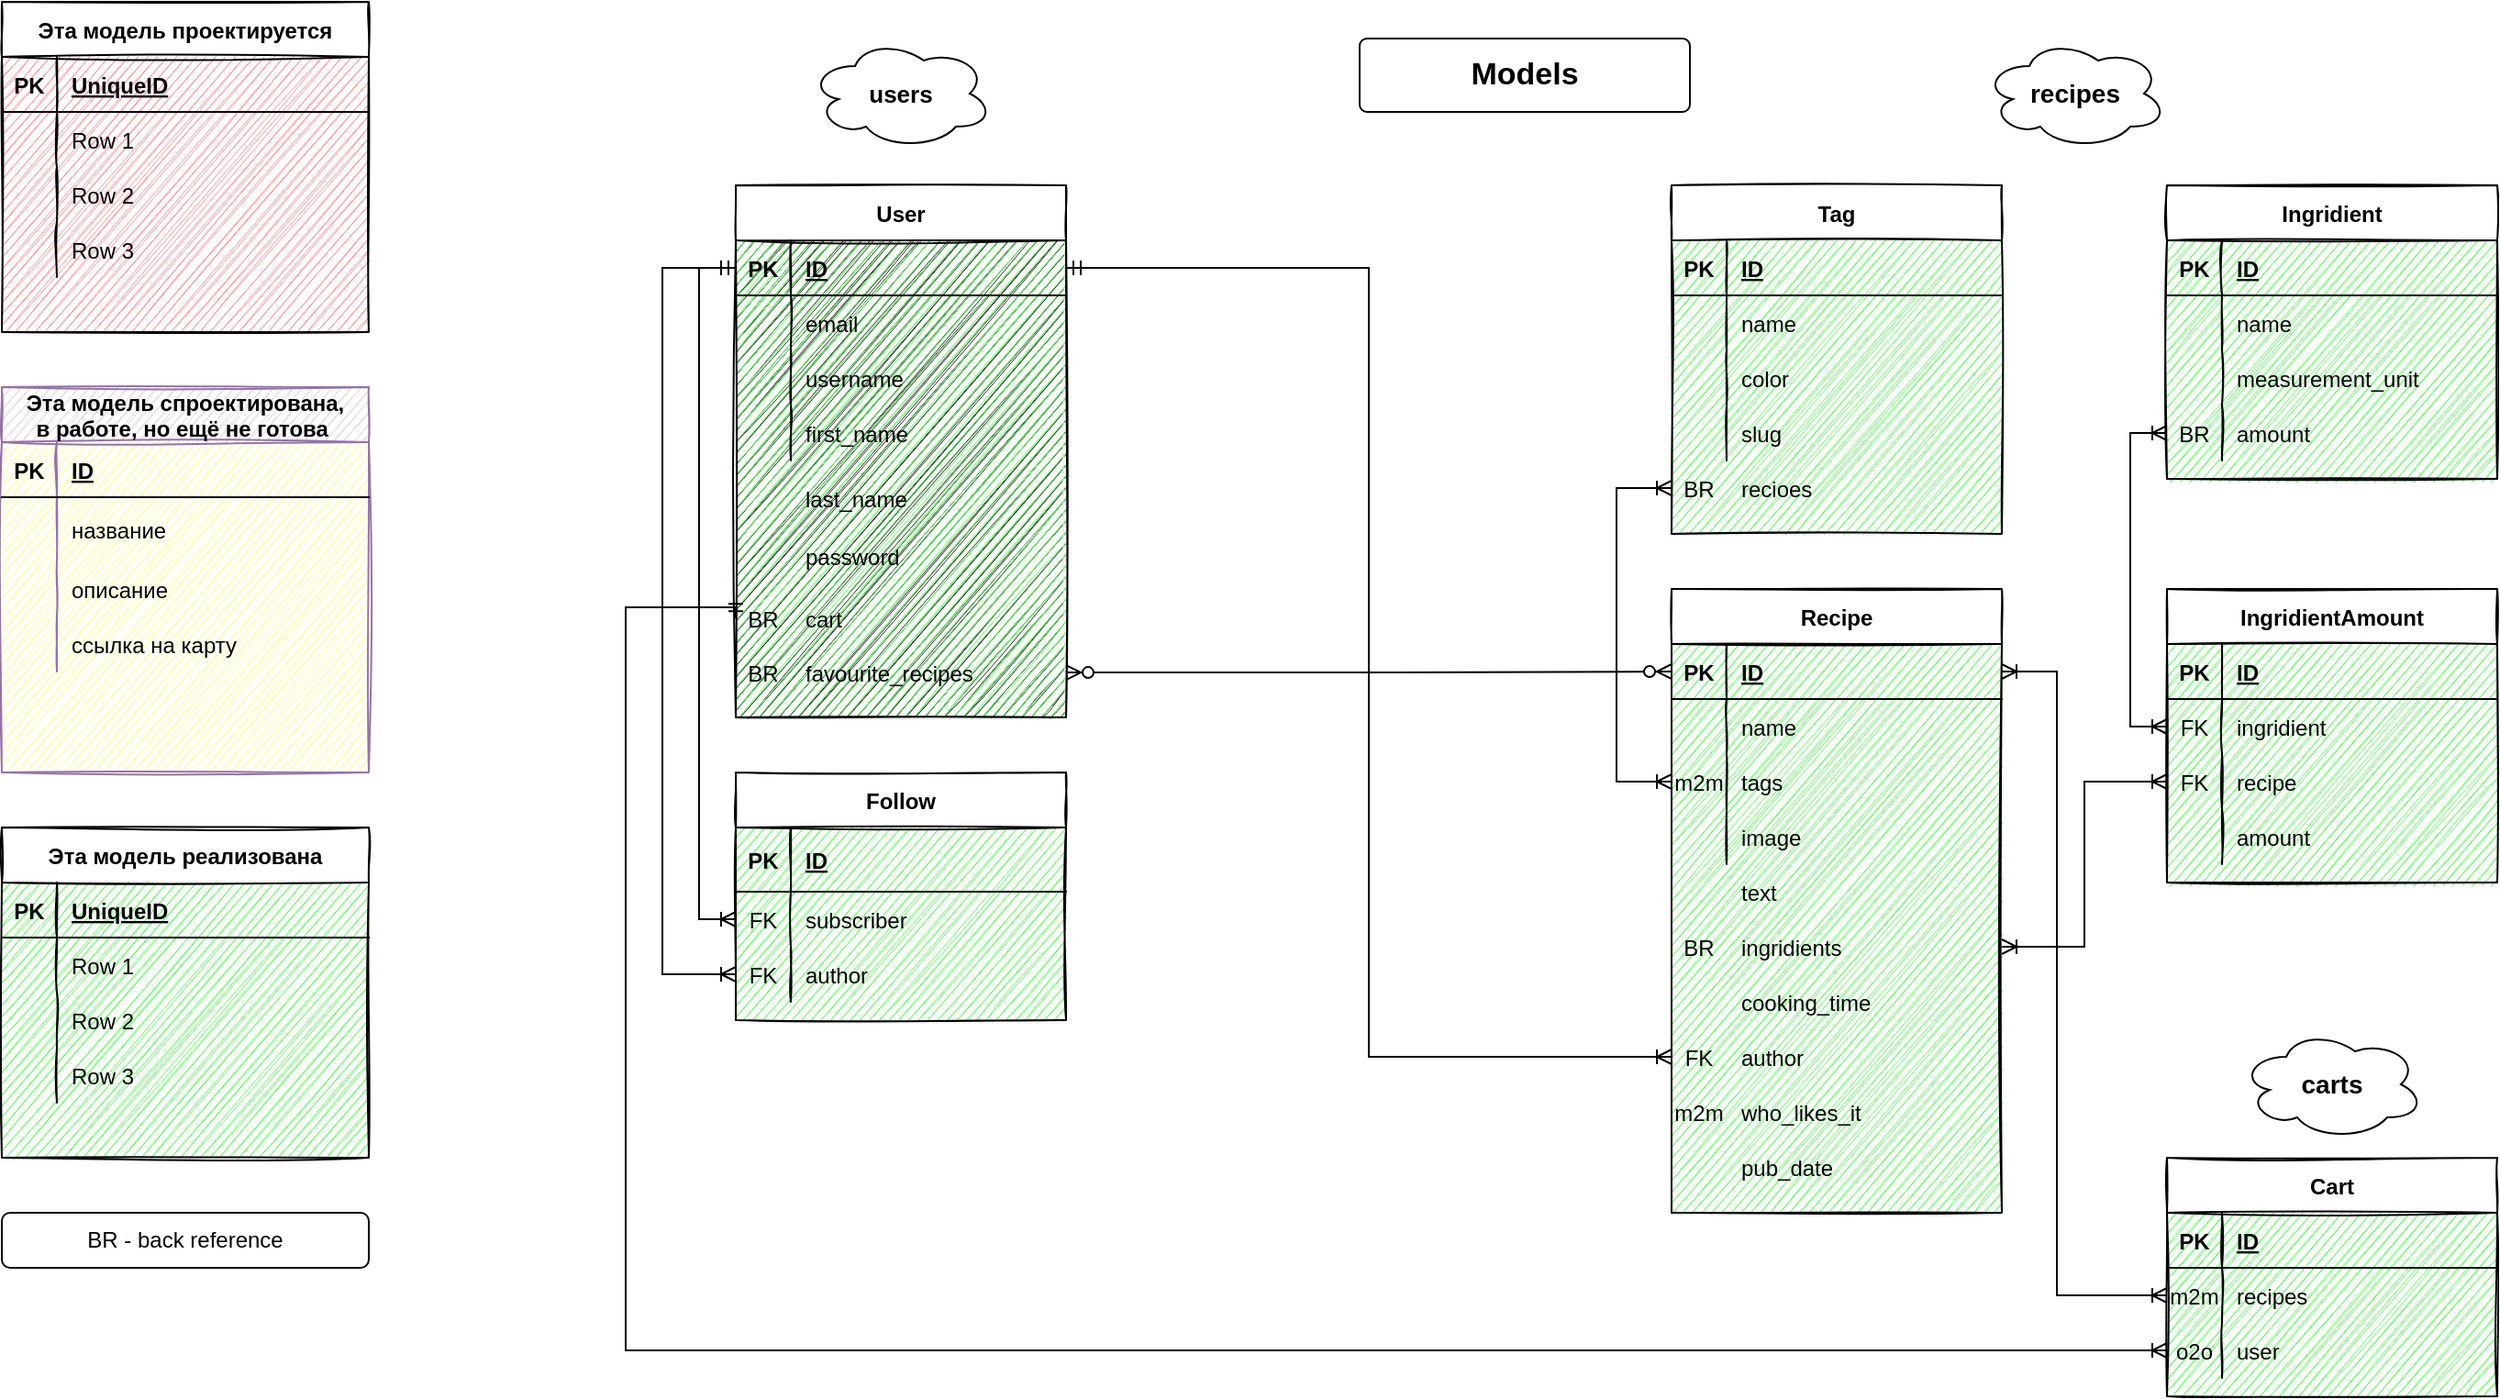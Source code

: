 <mxfile>
    <diagram id="C5RBs43oDa-KdzZeNtuy" name="Page-1">
        <mxGraphModel dx="1548" dy="440" grid="1" gridSize="10" guides="1" tooltips="1" connect="1" arrows="1" fold="1" page="1" pageScale="1" pageWidth="827" pageHeight="1169" math="0" shadow="0">
            <root>
                <mxCell id="WIyWlLk6GJQsqaUBKTNV-0"/>
                <mxCell id="WIyWlLk6GJQsqaUBKTNV-1" parent="WIyWlLk6GJQsqaUBKTNV-0"/>
                <mxCell id="lM1UBg-oIIu236r284WK-58" value="Tag" style="shape=table;startSize=30;container=1;collapsible=1;childLayout=tableLayout;fixedRows=1;rowLines=0;fontStyle=1;align=center;resizeLast=1;rounded=0;swimlaneFillColor=#66FF66;sketch=1;" parent="WIyWlLk6GJQsqaUBKTNV-1" vertex="1">
                    <mxGeometry x="110" y="110" width="180" height="190" as="geometry"/>
                </mxCell>
                <mxCell id="lM1UBg-oIIu236r284WK-59" value="" style="shape=partialRectangle;collapsible=0;dropTarget=0;pointerEvents=0;fillColor=none;top=0;left=0;bottom=1;right=0;points=[[0,0.5],[1,0.5]];portConstraint=eastwest;" parent="lM1UBg-oIIu236r284WK-58" vertex="1">
                    <mxGeometry y="30" width="180" height="30" as="geometry"/>
                </mxCell>
                <mxCell id="lM1UBg-oIIu236r284WK-60" value="PK" style="shape=partialRectangle;connectable=0;fillColor=none;top=0;left=0;bottom=0;right=0;fontStyle=1;overflow=hidden;" parent="lM1UBg-oIIu236r284WK-59" vertex="1">
                    <mxGeometry width="30" height="30" as="geometry">
                        <mxRectangle width="30" height="30" as="alternateBounds"/>
                    </mxGeometry>
                </mxCell>
                <mxCell id="lM1UBg-oIIu236r284WK-61" value="ID" style="shape=partialRectangle;connectable=0;fillColor=none;top=0;left=0;bottom=0;right=0;align=left;spacingLeft=6;fontStyle=5;overflow=hidden;" parent="lM1UBg-oIIu236r284WK-59" vertex="1">
                    <mxGeometry x="30" width="150" height="30" as="geometry">
                        <mxRectangle width="150" height="30" as="alternateBounds"/>
                    </mxGeometry>
                </mxCell>
                <mxCell id="lM1UBg-oIIu236r284WK-62" value="" style="shape=partialRectangle;collapsible=0;dropTarget=0;pointerEvents=0;fillColor=none;top=0;left=0;bottom=0;right=0;points=[[0,0.5],[1,0.5]];portConstraint=eastwest;" parent="lM1UBg-oIIu236r284WK-58" vertex="1">
                    <mxGeometry y="60" width="180" height="30" as="geometry"/>
                </mxCell>
                <mxCell id="lM1UBg-oIIu236r284WK-63" value="" style="shape=partialRectangle;connectable=0;fillColor=none;top=0;left=0;bottom=0;right=0;editable=1;overflow=hidden;" parent="lM1UBg-oIIu236r284WK-62" vertex="1">
                    <mxGeometry width="30" height="30" as="geometry">
                        <mxRectangle width="30" height="30" as="alternateBounds"/>
                    </mxGeometry>
                </mxCell>
                <mxCell id="lM1UBg-oIIu236r284WK-64" value="name" style="shape=partialRectangle;connectable=0;fillColor=none;top=0;left=0;bottom=0;right=0;align=left;spacingLeft=6;overflow=hidden;" parent="lM1UBg-oIIu236r284WK-62" vertex="1">
                    <mxGeometry x="30" width="150" height="30" as="geometry">
                        <mxRectangle width="150" height="30" as="alternateBounds"/>
                    </mxGeometry>
                </mxCell>
                <mxCell id="lM1UBg-oIIu236r284WK-65" value="" style="shape=partialRectangle;collapsible=0;dropTarget=0;pointerEvents=0;fillColor=none;top=0;left=0;bottom=0;right=0;points=[[0,0.5],[1,0.5]];portConstraint=eastwest;" parent="lM1UBg-oIIu236r284WK-58" vertex="1">
                    <mxGeometry y="90" width="180" height="30" as="geometry"/>
                </mxCell>
                <mxCell id="lM1UBg-oIIu236r284WK-66" value="" style="shape=partialRectangle;connectable=0;fillColor=none;top=0;left=0;bottom=0;right=0;editable=1;overflow=hidden;" parent="lM1UBg-oIIu236r284WK-65" vertex="1">
                    <mxGeometry width="30" height="30" as="geometry">
                        <mxRectangle width="30" height="30" as="alternateBounds"/>
                    </mxGeometry>
                </mxCell>
                <mxCell id="lM1UBg-oIIu236r284WK-67" value="color" style="shape=partialRectangle;connectable=0;fillColor=none;top=0;left=0;bottom=0;right=0;align=left;spacingLeft=6;overflow=hidden;" parent="lM1UBg-oIIu236r284WK-65" vertex="1">
                    <mxGeometry x="30" width="150" height="30" as="geometry">
                        <mxRectangle width="150" height="30" as="alternateBounds"/>
                    </mxGeometry>
                </mxCell>
                <mxCell id="lM1UBg-oIIu236r284WK-68" value="" style="shape=partialRectangle;collapsible=0;dropTarget=0;pointerEvents=0;fillColor=none;top=0;left=0;bottom=0;right=0;points=[[0,0.5],[1,0.5]];portConstraint=eastwest;" parent="lM1UBg-oIIu236r284WK-58" vertex="1">
                    <mxGeometry y="120" width="180" height="30" as="geometry"/>
                </mxCell>
                <mxCell id="lM1UBg-oIIu236r284WK-69" value="" style="shape=partialRectangle;connectable=0;fillColor=none;top=0;left=0;bottom=0;right=0;editable=1;overflow=hidden;" parent="lM1UBg-oIIu236r284WK-68" vertex="1">
                    <mxGeometry width="30" height="30" as="geometry">
                        <mxRectangle width="30" height="30" as="alternateBounds"/>
                    </mxGeometry>
                </mxCell>
                <mxCell id="lM1UBg-oIIu236r284WK-70" value="slug" style="shape=partialRectangle;connectable=0;fillColor=none;top=0;left=0;bottom=0;right=0;align=left;spacingLeft=6;overflow=hidden;" parent="lM1UBg-oIIu236r284WK-68" vertex="1">
                    <mxGeometry x="30" width="150" height="30" as="geometry">
                        <mxRectangle width="150" height="30" as="alternateBounds"/>
                    </mxGeometry>
                </mxCell>
                <mxCell id="lM1UBg-oIIu236r284WK-71" value="Ingridient" style="shape=table;startSize=30;container=1;collapsible=1;childLayout=tableLayout;fixedRows=1;rowLines=0;fontStyle=1;align=center;resizeLast=1;rounded=0;swimlaneFillColor=#66FF66;sketch=1;" parent="WIyWlLk6GJQsqaUBKTNV-1" vertex="1">
                    <mxGeometry x="380" y="110" width="180" height="160" as="geometry"/>
                </mxCell>
                <mxCell id="lM1UBg-oIIu236r284WK-72" value="" style="shape=partialRectangle;collapsible=0;dropTarget=0;pointerEvents=0;fillColor=none;top=0;left=0;bottom=1;right=0;points=[[0,0.5],[1,0.5]];portConstraint=eastwest;" parent="lM1UBg-oIIu236r284WK-71" vertex="1">
                    <mxGeometry y="30" width="180" height="30" as="geometry"/>
                </mxCell>
                <mxCell id="lM1UBg-oIIu236r284WK-73" value="PK" style="shape=partialRectangle;connectable=0;fillColor=none;top=0;left=0;bottom=0;right=0;fontStyle=1;overflow=hidden;" parent="lM1UBg-oIIu236r284WK-72" vertex="1">
                    <mxGeometry width="30" height="30" as="geometry">
                        <mxRectangle width="30" height="30" as="alternateBounds"/>
                    </mxGeometry>
                </mxCell>
                <mxCell id="lM1UBg-oIIu236r284WK-74" value="ID" style="shape=partialRectangle;connectable=0;fillColor=none;top=0;left=0;bottom=0;right=0;align=left;spacingLeft=6;fontStyle=5;overflow=hidden;" parent="lM1UBg-oIIu236r284WK-72" vertex="1">
                    <mxGeometry x="30" width="150" height="30" as="geometry">
                        <mxRectangle width="150" height="30" as="alternateBounds"/>
                    </mxGeometry>
                </mxCell>
                <mxCell id="lM1UBg-oIIu236r284WK-75" value="" style="shape=partialRectangle;collapsible=0;dropTarget=0;pointerEvents=0;fillColor=none;top=0;left=0;bottom=0;right=0;points=[[0,0.5],[1,0.5]];portConstraint=eastwest;" parent="lM1UBg-oIIu236r284WK-71" vertex="1">
                    <mxGeometry y="60" width="180" height="30" as="geometry"/>
                </mxCell>
                <mxCell id="lM1UBg-oIIu236r284WK-76" value="" style="shape=partialRectangle;connectable=0;fillColor=none;top=0;left=0;bottom=0;right=0;editable=1;overflow=hidden;" parent="lM1UBg-oIIu236r284WK-75" vertex="1">
                    <mxGeometry width="30" height="30" as="geometry">
                        <mxRectangle width="30" height="30" as="alternateBounds"/>
                    </mxGeometry>
                </mxCell>
                <mxCell id="lM1UBg-oIIu236r284WK-77" value="name" style="shape=partialRectangle;connectable=0;fillColor=none;top=0;left=0;bottom=0;right=0;align=left;spacingLeft=6;overflow=hidden;" parent="lM1UBg-oIIu236r284WK-75" vertex="1">
                    <mxGeometry x="30" width="150" height="30" as="geometry">
                        <mxRectangle width="150" height="30" as="alternateBounds"/>
                    </mxGeometry>
                </mxCell>
                <mxCell id="lM1UBg-oIIu236r284WK-78" value="" style="shape=partialRectangle;collapsible=0;dropTarget=0;pointerEvents=0;fillColor=none;top=0;left=0;bottom=0;right=0;points=[[0,0.5],[1,0.5]];portConstraint=eastwest;" parent="lM1UBg-oIIu236r284WK-71" vertex="1">
                    <mxGeometry y="90" width="180" height="30" as="geometry"/>
                </mxCell>
                <mxCell id="lM1UBg-oIIu236r284WK-79" value="" style="shape=partialRectangle;connectable=0;fillColor=none;top=0;left=0;bottom=0;right=0;editable=1;overflow=hidden;" parent="lM1UBg-oIIu236r284WK-78" vertex="1">
                    <mxGeometry width="30" height="30" as="geometry">
                        <mxRectangle width="30" height="30" as="alternateBounds"/>
                    </mxGeometry>
                </mxCell>
                <mxCell id="lM1UBg-oIIu236r284WK-80" value="measurement_unit" style="shape=partialRectangle;connectable=0;fillColor=none;top=0;left=0;bottom=0;right=0;align=left;spacingLeft=6;overflow=hidden;" parent="lM1UBg-oIIu236r284WK-78" vertex="1">
                    <mxGeometry x="30" width="150" height="30" as="geometry">
                        <mxRectangle width="150" height="30" as="alternateBounds"/>
                    </mxGeometry>
                </mxCell>
                <mxCell id="lM1UBg-oIIu236r284WK-81" value="" style="shape=partialRectangle;collapsible=0;dropTarget=0;pointerEvents=0;fillColor=none;top=0;left=0;bottom=0;right=0;points=[[0,0.5],[1,0.5]];portConstraint=eastwest;" parent="lM1UBg-oIIu236r284WK-71" vertex="1">
                    <mxGeometry y="120" width="180" height="30" as="geometry"/>
                </mxCell>
                <mxCell id="lM1UBg-oIIu236r284WK-82" value="BR" style="shape=partialRectangle;connectable=0;fillColor=none;top=0;left=0;bottom=0;right=0;editable=1;overflow=hidden;" parent="lM1UBg-oIIu236r284WK-81" vertex="1">
                    <mxGeometry width="30" height="30" as="geometry">
                        <mxRectangle width="30" height="30" as="alternateBounds"/>
                    </mxGeometry>
                </mxCell>
                <mxCell id="lM1UBg-oIIu236r284WK-83" value="amount" style="shape=partialRectangle;connectable=0;fillColor=none;top=0;left=0;bottom=0;right=0;align=left;spacingLeft=6;overflow=hidden;" parent="lM1UBg-oIIu236r284WK-81" vertex="1">
                    <mxGeometry x="30" width="150" height="30" as="geometry">
                        <mxRectangle width="150" height="30" as="alternateBounds"/>
                    </mxGeometry>
                </mxCell>
                <mxCell id="lM1UBg-oIIu236r284WK-107" value="" style="group;rounded=0;fontStyle=1;verticalAlign=middle;strokeColor=#f0f0f0;fillColor=#2a2a2a;swimlaneFillColor=#67AB9F;startSize=30;sketch=1;" parent="WIyWlLk6GJQsqaUBKTNV-1" vertex="1" connectable="0">
                    <mxGeometry x="-400" y="110" width="180" height="290" as="geometry"/>
                </mxCell>
                <mxCell id="lM1UBg-oIIu236r284WK-42" value="User" style="shape=table;startSize=30;container=1;collapsible=1;childLayout=tableLayout;fixedRows=1;rowLines=0;fontStyle=1;align=center;resizeLast=1;rounded=0;swimlaneFillColor=#66FF66;sketch=1;" parent="lM1UBg-oIIu236r284WK-107" vertex="1">
                    <mxGeometry width="180" height="290.0" as="geometry"/>
                </mxCell>
                <mxCell id="lM1UBg-oIIu236r284WK-43" value="" style="shape=partialRectangle;collapsible=0;dropTarget=0;pointerEvents=0;fillColor=none;top=0;left=0;bottom=1;right=0;points=[[0,0.5],[1,0.5]];portConstraint=eastwest;" parent="lM1UBg-oIIu236r284WK-42" vertex="1">
                    <mxGeometry y="30" width="180" height="30" as="geometry"/>
                </mxCell>
                <mxCell id="lM1UBg-oIIu236r284WK-44" value="PK" style="shape=partialRectangle;connectable=0;fillColor=none;top=0;left=0;bottom=0;right=0;fontStyle=1;overflow=hidden;" parent="lM1UBg-oIIu236r284WK-43" vertex="1">
                    <mxGeometry width="30" height="30" as="geometry">
                        <mxRectangle width="30" height="30" as="alternateBounds"/>
                    </mxGeometry>
                </mxCell>
                <mxCell id="lM1UBg-oIIu236r284WK-45" value="ID" style="shape=partialRectangle;connectable=0;fillColor=none;top=0;left=0;bottom=0;right=0;align=left;spacingLeft=6;fontStyle=5;overflow=hidden;" parent="lM1UBg-oIIu236r284WK-43" vertex="1">
                    <mxGeometry x="30" width="150" height="30" as="geometry">
                        <mxRectangle width="150" height="30" as="alternateBounds"/>
                    </mxGeometry>
                </mxCell>
                <mxCell id="lM1UBg-oIIu236r284WK-46" value="" style="shape=partialRectangle;collapsible=0;dropTarget=0;pointerEvents=0;fillColor=none;top=0;left=0;bottom=0;right=0;points=[[0,0.5],[1,0.5]];portConstraint=eastwest;" parent="lM1UBg-oIIu236r284WK-42" vertex="1">
                    <mxGeometry y="60" width="180" height="30" as="geometry"/>
                </mxCell>
                <mxCell id="lM1UBg-oIIu236r284WK-47" value="" style="shape=partialRectangle;connectable=0;fillColor=none;top=0;left=0;bottom=0;right=0;editable=1;overflow=hidden;" parent="lM1UBg-oIIu236r284WK-46" vertex="1">
                    <mxGeometry width="30" height="30" as="geometry">
                        <mxRectangle width="30" height="30" as="alternateBounds"/>
                    </mxGeometry>
                </mxCell>
                <mxCell id="lM1UBg-oIIu236r284WK-48" value="email" style="shape=partialRectangle;connectable=0;fillColor=none;top=0;left=0;bottom=0;right=0;align=left;spacingLeft=6;overflow=hidden;" parent="lM1UBg-oIIu236r284WK-46" vertex="1">
                    <mxGeometry x="30" width="150" height="30" as="geometry">
                        <mxRectangle width="150" height="30" as="alternateBounds"/>
                    </mxGeometry>
                </mxCell>
                <mxCell id="lM1UBg-oIIu236r284WK-49" value="" style="shape=partialRectangle;collapsible=0;dropTarget=0;pointerEvents=0;fillColor=none;top=0;left=0;bottom=0;right=0;points=[[0,0.5],[1,0.5]];portConstraint=eastwest;" parent="lM1UBg-oIIu236r284WK-42" vertex="1">
                    <mxGeometry y="90" width="180" height="30" as="geometry"/>
                </mxCell>
                <mxCell id="lM1UBg-oIIu236r284WK-50" value="" style="shape=partialRectangle;connectable=0;fillColor=none;top=0;left=0;bottom=0;right=0;editable=1;overflow=hidden;" parent="lM1UBg-oIIu236r284WK-49" vertex="1">
                    <mxGeometry width="30" height="30" as="geometry">
                        <mxRectangle width="30" height="30" as="alternateBounds"/>
                    </mxGeometry>
                </mxCell>
                <mxCell id="lM1UBg-oIIu236r284WK-51" value="username" style="shape=partialRectangle;connectable=0;fillColor=none;top=0;left=0;bottom=0;right=0;align=left;spacingLeft=6;overflow=hidden;" parent="lM1UBg-oIIu236r284WK-49" vertex="1">
                    <mxGeometry x="30" width="150" height="30" as="geometry">
                        <mxRectangle width="150" height="30" as="alternateBounds"/>
                    </mxGeometry>
                </mxCell>
                <mxCell id="lM1UBg-oIIu236r284WK-52" value="" style="shape=partialRectangle;collapsible=0;dropTarget=0;pointerEvents=0;fillColor=none;top=0;left=0;bottom=0;right=0;points=[[0,0.5],[1,0.5]];portConstraint=eastwest;" parent="lM1UBg-oIIu236r284WK-42" vertex="1">
                    <mxGeometry y="120" width="180" height="30" as="geometry"/>
                </mxCell>
                <mxCell id="lM1UBg-oIIu236r284WK-53" value="" style="shape=partialRectangle;connectable=0;fillColor=none;top=0;left=0;bottom=0;right=0;editable=1;overflow=hidden;" parent="lM1UBg-oIIu236r284WK-52" vertex="1">
                    <mxGeometry width="30" height="30" as="geometry">
                        <mxRectangle width="30" height="30" as="alternateBounds"/>
                    </mxGeometry>
                </mxCell>
                <mxCell id="lM1UBg-oIIu236r284WK-54" value="first_name" style="shape=partialRectangle;connectable=0;fillColor=none;top=0;left=0;bottom=0;right=0;align=left;spacingLeft=6;overflow=hidden;" parent="lM1UBg-oIIu236r284WK-52" vertex="1">
                    <mxGeometry x="30" width="150" height="30" as="geometry">
                        <mxRectangle width="150" height="30" as="alternateBounds"/>
                    </mxGeometry>
                </mxCell>
                <mxCell id="lM1UBg-oIIu236r284WK-57" value="" style="shape=partialRectangle;connectable=0;fillColor=none;top=0;left=0;bottom=0;right=0;align=left;spacingLeft=6;overflow=hidden;" parent="lM1UBg-oIIu236r284WK-107" vertex="1">
                    <mxGeometry x="30" y="222.772" width="150" height="34.8" as="geometry">
                        <mxRectangle width="150" height="30" as="alternateBounds"/>
                    </mxGeometry>
                </mxCell>
                <mxCell id="lM1UBg-oIIu236r284WK-109" value="" style="shape=partialRectangle;connectable=0;fillColor=none;top=0;left=0;bottom=0;right=0;editable=1;overflow=hidden;" parent="lM1UBg-oIIu236r284WK-107" vertex="1">
                    <mxGeometry y="187.972" width="30" height="34.8" as="geometry">
                        <mxRectangle width="30" height="30" as="alternateBounds"/>
                    </mxGeometry>
                </mxCell>
                <mxCell id="lM1UBg-oIIu236r284WK-110" value="" style="shape=partialRectangle;connectable=0;fillColor=none;top=0;left=0;bottom=0;right=0;editable=1;overflow=hidden;" parent="lM1UBg-oIIu236r284WK-107" vertex="1">
                    <mxGeometry y="222.772" width="30" height="34.8" as="geometry">
                        <mxRectangle width="30" height="30" as="alternateBounds"/>
                    </mxGeometry>
                </mxCell>
                <mxCell id="lM1UBg-oIIu236r284WK-108" value="" style="shape=partialRectangle;connectable=0;fillColor=none;top=0;left=0;bottom=0;right=0;editable=1;overflow=hidden;" parent="lM1UBg-oIIu236r284WK-107" vertex="1">
                    <mxGeometry y="164.772" width="30" height="34.8" as="geometry">
                        <mxRectangle width="30" height="30" as="alternateBounds"/>
                    </mxGeometry>
                </mxCell>
                <mxCell id="lM1UBg-oIIu236r284WK-232" value="" style="shape=partialRectangle;connectable=0;fillColor=none;top=0;left=0;bottom=0;right=0;editable=1;overflow=hidden;" parent="lM1UBg-oIIu236r284WK-107" vertex="1">
                    <mxGeometry y="222.772" width="30" height="34.8" as="geometry">
                        <mxRectangle width="30" height="30" as="alternateBounds"/>
                    </mxGeometry>
                </mxCell>
                <mxCell id="lM1UBg-oIIu236r284WK-145" value="" style="shape=partialRectangle;collapsible=0;dropTarget=0;pointerEvents=0;fillColor=none;top=0;left=0;bottom=0;right=0;points=[[0,0.5],[1,0.5]];portConstraint=eastwest;" parent="lM1UBg-oIIu236r284WK-107" vertex="1">
                    <mxGeometry y="184.545" width="180" height="34.8" as="geometry"/>
                </mxCell>
                <mxCell id="lM1UBg-oIIu236r284WK-146" value="" style="shape=partialRectangle;connectable=0;fillColor=none;top=0;left=0;bottom=0;right=0;editable=1;overflow=hidden;" parent="lM1UBg-oIIu236r284WK-145" vertex="1">
                    <mxGeometry width="30" height="34.8" as="geometry">
                        <mxRectangle width="30" height="30" as="alternateBounds"/>
                    </mxGeometry>
                </mxCell>
                <mxCell id="lM1UBg-oIIu236r284WK-147" value="password" style="shape=partialRectangle;connectable=0;fillColor=none;top=0;left=0;bottom=0;right=0;align=left;spacingLeft=6;overflow=hidden;" parent="lM1UBg-oIIu236r284WK-145" vertex="1">
                    <mxGeometry x="30" width="150" height="34.8" as="geometry">
                        <mxRectangle width="150" height="30" as="alternateBounds"/>
                    </mxGeometry>
                </mxCell>
                <mxCell id="lM1UBg-oIIu236r284WK-294" value="" style="shape=partialRectangle;collapsible=0;dropTarget=0;pointerEvents=0;fillColor=none;top=0;left=0;bottom=0;right=0;points=[[0,0.5],[1,0.5]];portConstraint=eastwest;" parent="lM1UBg-oIIu236r284WK-107" vertex="1">
                    <mxGeometry y="219.348" width="180" height="33.462" as="geometry"/>
                </mxCell>
                <mxCell id="lM1UBg-oIIu236r284WK-295" value="BR" style="shape=partialRectangle;connectable=0;fillColor=none;top=0;left=0;bottom=0;right=0;editable=1;overflow=hidden;" parent="lM1UBg-oIIu236r284WK-294" vertex="1">
                    <mxGeometry width="30" height="33.462" as="geometry">
                        <mxRectangle width="30" height="30" as="alternateBounds"/>
                    </mxGeometry>
                </mxCell>
                <mxCell id="lM1UBg-oIIu236r284WK-296" value="cart" style="shape=partialRectangle;connectable=0;fillColor=none;top=0;left=0;bottom=0;right=0;align=left;spacingLeft=6;overflow=hidden;" parent="lM1UBg-oIIu236r284WK-294" vertex="1">
                    <mxGeometry x="30" width="150" height="33.462" as="geometry">
                        <mxRectangle width="150" height="30" as="alternateBounds"/>
                    </mxGeometry>
                </mxCell>
                <mxCell id="lM1UBg-oIIu236r284WK-142" value="" style="shape=partialRectangle;collapsible=0;dropTarget=0;pointerEvents=0;fillColor=none;top=0;left=0;bottom=0;right=0;points=[[0,0.5],[1,0.5]];portConstraint=eastwest;" parent="lM1UBg-oIIu236r284WK-107" vertex="1">
                    <mxGeometry y="153.169" width="180" height="34.8" as="geometry"/>
                </mxCell>
                <mxCell id="lM1UBg-oIIu236r284WK-143" value="" style="shape=partialRectangle;connectable=0;fillColor=none;top=0;left=0;bottom=0;right=0;editable=1;overflow=hidden;" parent="lM1UBg-oIIu236r284WK-142" vertex="1">
                    <mxGeometry width="30" height="34.8" as="geometry">
                        <mxRectangle width="30" height="30" as="alternateBounds"/>
                    </mxGeometry>
                </mxCell>
                <mxCell id="lM1UBg-oIIu236r284WK-144" value="last_name" style="shape=partialRectangle;connectable=0;fillColor=none;top=0;left=0;bottom=0;right=0;align=left;spacingLeft=6;overflow=hidden;" parent="lM1UBg-oIIu236r284WK-142" vertex="1">
                    <mxGeometry x="30" width="150" height="34.8" as="geometry">
                        <mxRectangle width="150" height="30" as="alternateBounds"/>
                    </mxGeometry>
                </mxCell>
                <mxCell id="2" value="" style="shape=partialRectangle;collapsible=0;dropTarget=0;pointerEvents=0;fillColor=none;top=0;left=0;bottom=0;right=0;points=[[0,0.5],[1,0.5]];portConstraint=eastwest;" parent="lM1UBg-oIIu236r284WK-107" vertex="1">
                    <mxGeometry y="248.808" width="180" height="33.462" as="geometry"/>
                </mxCell>
                <mxCell id="3" value="BR" style="shape=partialRectangle;connectable=0;fillColor=none;top=0;left=0;bottom=0;right=0;editable=1;overflow=hidden;" parent="2" vertex="1">
                    <mxGeometry width="30" height="33.462" as="geometry">
                        <mxRectangle width="30" height="30" as="alternateBounds"/>
                    </mxGeometry>
                </mxCell>
                <mxCell id="4" value="favourite_recipes" style="shape=partialRectangle;connectable=0;fillColor=none;top=0;left=0;bottom=0;right=0;align=left;spacingLeft=6;overflow=hidden;" parent="2" vertex="1">
                    <mxGeometry x="30" width="150" height="33.462" as="geometry">
                        <mxRectangle width="150" height="30" as="alternateBounds"/>
                    </mxGeometry>
                </mxCell>
                <mxCell id="lM1UBg-oIIu236r284WK-111" value="IngridientAmount" style="shape=table;startSize=30;container=1;collapsible=1;childLayout=tableLayout;fixedRows=1;rowLines=0;fontStyle=1;align=center;resizeLast=1;rounded=0;swimlaneFillColor=#66FF66;sketch=1;" parent="WIyWlLk6GJQsqaUBKTNV-1" vertex="1">
                    <mxGeometry x="380" y="330" width="180" height="160" as="geometry"/>
                </mxCell>
                <mxCell id="lM1UBg-oIIu236r284WK-112" value="" style="shape=partialRectangle;collapsible=0;dropTarget=0;pointerEvents=0;fillColor=none;top=0;left=0;bottom=1;right=0;points=[[0,0.5],[1,0.5]];portConstraint=eastwest;" parent="lM1UBg-oIIu236r284WK-111" vertex="1">
                    <mxGeometry y="30" width="180" height="30" as="geometry"/>
                </mxCell>
                <mxCell id="lM1UBg-oIIu236r284WK-113" value="PK" style="shape=partialRectangle;connectable=0;fillColor=none;top=0;left=0;bottom=0;right=0;fontStyle=1;overflow=hidden;" parent="lM1UBg-oIIu236r284WK-112" vertex="1">
                    <mxGeometry width="30" height="30" as="geometry">
                        <mxRectangle width="30" height="30" as="alternateBounds"/>
                    </mxGeometry>
                </mxCell>
                <mxCell id="lM1UBg-oIIu236r284WK-114" value="ID" style="shape=partialRectangle;connectable=0;fillColor=none;top=0;left=0;bottom=0;right=0;align=left;spacingLeft=6;fontStyle=5;overflow=hidden;" parent="lM1UBg-oIIu236r284WK-112" vertex="1">
                    <mxGeometry x="30" width="150" height="30" as="geometry">
                        <mxRectangle width="150" height="30" as="alternateBounds"/>
                    </mxGeometry>
                </mxCell>
                <mxCell id="lM1UBg-oIIu236r284WK-115" value="" style="shape=partialRectangle;collapsible=0;dropTarget=0;pointerEvents=0;fillColor=none;top=0;left=0;bottom=0;right=0;points=[[0,0.5],[1,0.5]];portConstraint=eastwest;" parent="lM1UBg-oIIu236r284WK-111" vertex="1">
                    <mxGeometry y="60" width="180" height="30" as="geometry"/>
                </mxCell>
                <mxCell id="lM1UBg-oIIu236r284WK-116" value="FK" style="shape=partialRectangle;connectable=0;fillColor=none;top=0;left=0;bottom=0;right=0;editable=1;overflow=hidden;" parent="lM1UBg-oIIu236r284WK-115" vertex="1">
                    <mxGeometry width="30" height="30" as="geometry">
                        <mxRectangle width="30" height="30" as="alternateBounds"/>
                    </mxGeometry>
                </mxCell>
                <mxCell id="lM1UBg-oIIu236r284WK-117" value="ingridient" style="shape=partialRectangle;connectable=0;fillColor=none;top=0;left=0;bottom=0;right=0;align=left;spacingLeft=6;overflow=hidden;" parent="lM1UBg-oIIu236r284WK-115" vertex="1">
                    <mxGeometry x="30" width="150" height="30" as="geometry">
                        <mxRectangle width="150" height="30" as="alternateBounds"/>
                    </mxGeometry>
                </mxCell>
                <mxCell id="lM1UBg-oIIu236r284WK-118" value="" style="shape=partialRectangle;collapsible=0;dropTarget=0;pointerEvents=0;fillColor=none;top=0;left=0;bottom=0;right=0;points=[[0,0.5],[1,0.5]];portConstraint=eastwest;" parent="lM1UBg-oIIu236r284WK-111" vertex="1">
                    <mxGeometry y="90" width="180" height="30" as="geometry"/>
                </mxCell>
                <mxCell id="lM1UBg-oIIu236r284WK-119" value="FK" style="shape=partialRectangle;connectable=0;fillColor=none;top=0;left=0;bottom=0;right=0;editable=1;overflow=hidden;" parent="lM1UBg-oIIu236r284WK-118" vertex="1">
                    <mxGeometry width="30" height="30" as="geometry">
                        <mxRectangle width="30" height="30" as="alternateBounds"/>
                    </mxGeometry>
                </mxCell>
                <mxCell id="lM1UBg-oIIu236r284WK-120" value="recipe" style="shape=partialRectangle;connectable=0;fillColor=none;top=0;left=0;bottom=0;right=0;align=left;spacingLeft=6;overflow=hidden;" parent="lM1UBg-oIIu236r284WK-118" vertex="1">
                    <mxGeometry x="30" width="150" height="30" as="geometry">
                        <mxRectangle width="150" height="30" as="alternateBounds"/>
                    </mxGeometry>
                </mxCell>
                <mxCell id="lM1UBg-oIIu236r284WK-121" value="" style="shape=partialRectangle;collapsible=0;dropTarget=0;pointerEvents=0;fillColor=none;top=0;left=0;bottom=0;right=0;points=[[0,0.5],[1,0.5]];portConstraint=eastwest;" parent="lM1UBg-oIIu236r284WK-111" vertex="1">
                    <mxGeometry y="120" width="180" height="30" as="geometry"/>
                </mxCell>
                <mxCell id="lM1UBg-oIIu236r284WK-122" value="" style="shape=partialRectangle;connectable=0;fillColor=none;top=0;left=0;bottom=0;right=0;editable=1;overflow=hidden;" parent="lM1UBg-oIIu236r284WK-121" vertex="1">
                    <mxGeometry width="30" height="30" as="geometry">
                        <mxRectangle width="30" height="30" as="alternateBounds"/>
                    </mxGeometry>
                </mxCell>
                <mxCell id="lM1UBg-oIIu236r284WK-123" value="amount" style="shape=partialRectangle;connectable=0;fillColor=none;top=0;left=0;bottom=0;right=0;align=left;spacingLeft=6;overflow=hidden;" parent="lM1UBg-oIIu236r284WK-121" vertex="1">
                    <mxGeometry x="30" width="150" height="30" as="geometry">
                        <mxRectangle width="150" height="30" as="alternateBounds"/>
                    </mxGeometry>
                </mxCell>
                <mxCell id="lM1UBg-oIIu236r284WK-124" value="" style="edgeStyle=elbowEdgeStyle;fontSize=12;html=1;endArrow=ERoneToMany;startArrow=ERoneToMany;rounded=0;entryX=0;entryY=0.5;entryDx=0;entryDy=0;exitX=0;exitY=0.5;exitDx=0;exitDy=0;" parent="WIyWlLk6GJQsqaUBKTNV-1" source="lM1UBg-oIIu236r284WK-115" target="lM1UBg-oIIu236r284WK-81" edge="1">
                    <mxGeometry width="100" height="100" relative="1" as="geometry">
                        <mxPoint x="100" y="360" as="sourcePoint"/>
                        <mxPoint x="200" y="260" as="targetPoint"/>
                        <Array as="points">
                            <mxPoint x="360" y="330"/>
                        </Array>
                    </mxGeometry>
                </mxCell>
                <mxCell id="lM1UBg-oIIu236r284WK-125" value="" style="edgeStyle=elbowEdgeStyle;fontSize=12;html=1;endArrow=ERoneToMany;startArrow=ERoneToMany;rounded=0;entryX=0;entryY=0.5;entryDx=0;entryDy=0;exitX=1;exitY=0.5;exitDx=0;exitDy=0;" parent="WIyWlLk6GJQsqaUBKTNV-1" source="lM1UBg-oIIu236r284WK-133" target="lM1UBg-oIIu236r284WK-118" edge="1">
                    <mxGeometry width="100" height="100" relative="1" as="geometry">
                        <mxPoint x="160" y="520" as="sourcePoint"/>
                        <mxPoint x="250" y="530" as="targetPoint"/>
                    </mxGeometry>
                </mxCell>
                <mxCell id="lM1UBg-oIIu236r284WK-84" value="Recipe" style="shape=table;startSize=30;container=1;collapsible=1;childLayout=tableLayout;fixedRows=1;rowLines=0;fontStyle=1;align=center;resizeLast=1;rounded=0;swimlaneFillColor=#66FF66;sketch=1;" parent="WIyWlLk6GJQsqaUBKTNV-1" vertex="1">
                    <mxGeometry x="110" y="330" width="180" height="340" as="geometry"/>
                </mxCell>
                <mxCell id="lM1UBg-oIIu236r284WK-85" value="" style="shape=partialRectangle;collapsible=0;dropTarget=0;pointerEvents=0;fillColor=none;top=0;left=0;bottom=1;right=0;points=[[0,0.5],[1,0.5]];portConstraint=eastwest;" parent="lM1UBg-oIIu236r284WK-84" vertex="1">
                    <mxGeometry y="30" width="180" height="30" as="geometry"/>
                </mxCell>
                <mxCell id="lM1UBg-oIIu236r284WK-86" value="PK" style="shape=partialRectangle;connectable=0;fillColor=none;top=0;left=0;bottom=0;right=0;fontStyle=1;overflow=hidden;" parent="lM1UBg-oIIu236r284WK-85" vertex="1">
                    <mxGeometry width="30" height="30" as="geometry">
                        <mxRectangle width="30" height="30" as="alternateBounds"/>
                    </mxGeometry>
                </mxCell>
                <mxCell id="lM1UBg-oIIu236r284WK-87" value="ID" style="shape=partialRectangle;connectable=0;fillColor=none;top=0;left=0;bottom=0;right=0;align=left;spacingLeft=6;fontStyle=5;overflow=hidden;" parent="lM1UBg-oIIu236r284WK-85" vertex="1">
                    <mxGeometry x="30" width="150" height="30" as="geometry">
                        <mxRectangle width="150" height="30" as="alternateBounds"/>
                    </mxGeometry>
                </mxCell>
                <mxCell id="lM1UBg-oIIu236r284WK-88" value="" style="shape=partialRectangle;collapsible=0;dropTarget=0;pointerEvents=0;fillColor=none;top=0;left=0;bottom=0;right=0;points=[[0,0.5],[1,0.5]];portConstraint=eastwest;" parent="lM1UBg-oIIu236r284WK-84" vertex="1">
                    <mxGeometry y="60" width="180" height="30" as="geometry"/>
                </mxCell>
                <mxCell id="lM1UBg-oIIu236r284WK-89" value="" style="shape=partialRectangle;connectable=0;fillColor=none;top=0;left=0;bottom=0;right=0;editable=1;overflow=hidden;" parent="lM1UBg-oIIu236r284WK-88" vertex="1">
                    <mxGeometry width="30" height="30" as="geometry">
                        <mxRectangle width="30" height="30" as="alternateBounds"/>
                    </mxGeometry>
                </mxCell>
                <mxCell id="lM1UBg-oIIu236r284WK-90" value="name" style="shape=partialRectangle;connectable=0;fillColor=none;top=0;left=0;bottom=0;right=0;align=left;spacingLeft=6;overflow=hidden;" parent="lM1UBg-oIIu236r284WK-88" vertex="1">
                    <mxGeometry x="30" width="150" height="30" as="geometry">
                        <mxRectangle width="150" height="30" as="alternateBounds"/>
                    </mxGeometry>
                </mxCell>
                <mxCell id="lM1UBg-oIIu236r284WK-91" value="" style="shape=partialRectangle;collapsible=0;dropTarget=0;pointerEvents=0;fillColor=none;top=0;left=0;bottom=0;right=0;points=[[0,0.5],[1,0.5]];portConstraint=eastwest;" parent="lM1UBg-oIIu236r284WK-84" vertex="1">
                    <mxGeometry y="90" width="180" height="30" as="geometry"/>
                </mxCell>
                <mxCell id="lM1UBg-oIIu236r284WK-92" value="m2m" style="shape=partialRectangle;connectable=0;fillColor=none;top=0;left=0;bottom=0;right=0;editable=1;overflow=hidden;" parent="lM1UBg-oIIu236r284WK-91" vertex="1">
                    <mxGeometry width="30" height="30" as="geometry">
                        <mxRectangle width="30" height="30" as="alternateBounds"/>
                    </mxGeometry>
                </mxCell>
                <mxCell id="lM1UBg-oIIu236r284WK-93" value="tags" style="shape=partialRectangle;connectable=0;fillColor=none;top=0;left=0;bottom=0;right=0;align=left;spacingLeft=6;overflow=hidden;" parent="lM1UBg-oIIu236r284WK-91" vertex="1">
                    <mxGeometry x="30" width="150" height="30" as="geometry">
                        <mxRectangle width="150" height="30" as="alternateBounds"/>
                    </mxGeometry>
                </mxCell>
                <mxCell id="lM1UBg-oIIu236r284WK-94" value="" style="shape=partialRectangle;collapsible=0;dropTarget=0;pointerEvents=0;fillColor=none;top=0;left=0;bottom=0;right=0;points=[[0,0.5],[1,0.5]];portConstraint=eastwest;" parent="lM1UBg-oIIu236r284WK-84" vertex="1">
                    <mxGeometry y="120" width="180" height="30" as="geometry"/>
                </mxCell>
                <mxCell id="lM1UBg-oIIu236r284WK-95" value="" style="shape=partialRectangle;connectable=0;fillColor=none;top=0;left=0;bottom=0;right=0;editable=1;overflow=hidden;" parent="lM1UBg-oIIu236r284WK-94" vertex="1">
                    <mxGeometry width="30" height="30" as="geometry">
                        <mxRectangle width="30" height="30" as="alternateBounds"/>
                    </mxGeometry>
                </mxCell>
                <mxCell id="lM1UBg-oIIu236r284WK-96" value="image" style="shape=partialRectangle;connectable=0;fillColor=none;top=0;left=0;bottom=0;right=0;align=left;spacingLeft=6;overflow=hidden;" parent="lM1UBg-oIIu236r284WK-94" vertex="1">
                    <mxGeometry x="30" width="150" height="30" as="geometry">
                        <mxRectangle width="150" height="30" as="alternateBounds"/>
                    </mxGeometry>
                </mxCell>
                <mxCell id="lM1UBg-oIIu236r284WK-130" value="" style="shape=partialRectangle;collapsible=0;dropTarget=0;pointerEvents=0;fillColor=none;top=0;left=0;bottom=0;right=0;points=[[0,0.5],[1,0.5]];portConstraint=eastwest;" parent="WIyWlLk6GJQsqaUBKTNV-1" vertex="1">
                    <mxGeometry x="110" y="480" width="180" height="30" as="geometry"/>
                </mxCell>
                <mxCell id="lM1UBg-oIIu236r284WK-131" value="" style="shape=partialRectangle;connectable=0;fillColor=none;top=0;left=0;bottom=0;right=0;editable=1;overflow=hidden;" parent="lM1UBg-oIIu236r284WK-130" vertex="1">
                    <mxGeometry width="30" height="30" as="geometry">
                        <mxRectangle width="30" height="30" as="alternateBounds"/>
                    </mxGeometry>
                </mxCell>
                <mxCell id="lM1UBg-oIIu236r284WK-132" value="text" style="shape=partialRectangle;connectable=0;fillColor=none;top=0;left=0;bottom=0;right=0;align=left;spacingLeft=6;overflow=hidden;" parent="lM1UBg-oIIu236r284WK-130" vertex="1">
                    <mxGeometry x="30" width="150" height="30" as="geometry">
                        <mxRectangle width="150" height="30" as="alternateBounds"/>
                    </mxGeometry>
                </mxCell>
                <mxCell id="lM1UBg-oIIu236r284WK-133" value="" style="shape=partialRectangle;collapsible=0;dropTarget=0;pointerEvents=0;fillColor=none;top=0;left=0;bottom=0;right=0;points=[[0,0.5],[1,0.5]];portConstraint=eastwest;" parent="WIyWlLk6GJQsqaUBKTNV-1" vertex="1">
                    <mxGeometry x="110" y="510" width="180" height="30" as="geometry"/>
                </mxCell>
                <mxCell id="lM1UBg-oIIu236r284WK-134" value="BR" style="shape=partialRectangle;connectable=0;fillColor=none;top=0;left=0;bottom=0;right=0;editable=1;overflow=hidden;" parent="lM1UBg-oIIu236r284WK-133" vertex="1">
                    <mxGeometry width="30" height="30" as="geometry">
                        <mxRectangle width="30" height="30" as="alternateBounds"/>
                    </mxGeometry>
                </mxCell>
                <mxCell id="lM1UBg-oIIu236r284WK-135" value="ingridients" style="shape=partialRectangle;connectable=0;fillColor=none;top=0;left=0;bottom=0;right=0;align=left;spacingLeft=6;overflow=hidden;" parent="lM1UBg-oIIu236r284WK-133" vertex="1">
                    <mxGeometry x="30" width="150" height="30" as="geometry">
                        <mxRectangle width="150" height="30" as="alternateBounds"/>
                    </mxGeometry>
                </mxCell>
                <mxCell id="lM1UBg-oIIu236r284WK-136" value="" style="shape=partialRectangle;collapsible=0;dropTarget=0;pointerEvents=0;fillColor=none;top=0;left=0;bottom=0;right=0;points=[[0,0.5],[1,0.5]];portConstraint=eastwest;" parent="WIyWlLk6GJQsqaUBKTNV-1" vertex="1">
                    <mxGeometry x="110" y="540" width="180" height="30" as="geometry"/>
                </mxCell>
                <mxCell id="lM1UBg-oIIu236r284WK-137" value="" style="shape=partialRectangle;connectable=0;fillColor=none;top=0;left=0;bottom=0;right=0;editable=1;overflow=hidden;" parent="lM1UBg-oIIu236r284WK-136" vertex="1">
                    <mxGeometry width="30" height="30" as="geometry">
                        <mxRectangle width="30" height="30" as="alternateBounds"/>
                    </mxGeometry>
                </mxCell>
                <mxCell id="lM1UBg-oIIu236r284WK-138" value="cooking_time" style="shape=partialRectangle;connectable=0;fillColor=none;top=0;left=0;bottom=0;right=0;align=left;spacingLeft=6;overflow=hidden;" parent="lM1UBg-oIIu236r284WK-136" vertex="1">
                    <mxGeometry x="30" width="150" height="30" as="geometry">
                        <mxRectangle width="150" height="30" as="alternateBounds"/>
                    </mxGeometry>
                </mxCell>
                <mxCell id="lM1UBg-oIIu236r284WK-139" value="" style="shape=partialRectangle;collapsible=0;dropTarget=0;pointerEvents=0;fillColor=none;top=0;left=0;bottom=0;right=0;points=[[0,0.5],[1,0.5]];portConstraint=eastwest;" parent="WIyWlLk6GJQsqaUBKTNV-1" vertex="1">
                    <mxGeometry x="110" y="570" width="180" height="30" as="geometry"/>
                </mxCell>
                <mxCell id="lM1UBg-oIIu236r284WK-140" value="FK" style="shape=partialRectangle;connectable=0;fillColor=none;top=0;left=0;bottom=0;right=0;editable=1;overflow=hidden;" parent="lM1UBg-oIIu236r284WK-139" vertex="1">
                    <mxGeometry width="30" height="30" as="geometry">
                        <mxRectangle width="30" height="30" as="alternateBounds"/>
                    </mxGeometry>
                </mxCell>
                <mxCell id="lM1UBg-oIIu236r284WK-141" value="author" style="shape=partialRectangle;connectable=0;fillColor=none;top=0;left=0;bottom=0;right=0;align=left;spacingLeft=6;overflow=hidden;" parent="lM1UBg-oIIu236r284WK-139" vertex="1">
                    <mxGeometry x="30" width="150" height="30" as="geometry">
                        <mxRectangle width="150" height="30" as="alternateBounds"/>
                    </mxGeometry>
                </mxCell>
                <mxCell id="lM1UBg-oIIu236r284WK-148" value="" style="edgeStyle=elbowEdgeStyle;fontSize=12;html=1;endArrow=ERoneToMany;startArrow=ERoneToMany;rounded=0;entryX=0;entryY=0.5;entryDx=0;entryDy=0;exitX=0;exitY=0.5;exitDx=0;exitDy=0;" parent="WIyWlLk6GJQsqaUBKTNV-1" source="lM1UBg-oIIu236r284WK-91" target="lM1UBg-oIIu236r284WK-149" edge="1">
                    <mxGeometry width="100" height="100" relative="1" as="geometry">
                        <mxPoint x="50" y="435" as="sourcePoint"/>
                        <mxPoint x="40" y="250" as="targetPoint"/>
                        <Array as="points">
                            <mxPoint x="80" y="400"/>
                            <mxPoint x="30" y="390"/>
                            <mxPoint x="80" y="290"/>
                        </Array>
                    </mxGeometry>
                </mxCell>
                <mxCell id="lM1UBg-oIIu236r284WK-149" value="" style="shape=partialRectangle;collapsible=0;dropTarget=0;pointerEvents=0;fillColor=none;top=0;left=0;bottom=0;right=0;points=[[0,0.5],[1,0.5]];portConstraint=eastwest;" parent="WIyWlLk6GJQsqaUBKTNV-1" vertex="1">
                    <mxGeometry x="110" y="260" width="180" height="30" as="geometry"/>
                </mxCell>
                <mxCell id="lM1UBg-oIIu236r284WK-150" value="BR" style="shape=partialRectangle;connectable=0;fillColor=none;top=0;left=0;bottom=0;right=0;editable=1;overflow=hidden;" parent="lM1UBg-oIIu236r284WK-149" vertex="1">
                    <mxGeometry width="30" height="30" as="geometry">
                        <mxRectangle width="30" height="30" as="alternateBounds"/>
                    </mxGeometry>
                </mxCell>
                <mxCell id="lM1UBg-oIIu236r284WK-151" value="recioes" style="shape=partialRectangle;connectable=0;fillColor=none;top=0;left=0;bottom=0;right=0;align=left;spacingLeft=6;overflow=hidden;" parent="lM1UBg-oIIu236r284WK-149" vertex="1">
                    <mxGeometry x="30" width="150" height="30" as="geometry">
                        <mxRectangle width="150" height="30" as="alternateBounds"/>
                    </mxGeometry>
                </mxCell>
                <mxCell id="lM1UBg-oIIu236r284WK-152" value="" style="edgeStyle=elbowEdgeStyle;fontSize=12;html=1;endArrow=ERoneToMany;startArrow=ERmandOne;rounded=0;exitX=1;exitY=0.5;exitDx=0;exitDy=0;entryX=0;entryY=0.5;entryDx=0;entryDy=0;" parent="WIyWlLk6GJQsqaUBKTNV-1" source="lM1UBg-oIIu236r284WK-43" target="lM1UBg-oIIu236r284WK-139" edge="1">
                    <mxGeometry width="100" height="100" relative="1" as="geometry">
                        <mxPoint x="-110" y="180" as="sourcePoint"/>
                        <mxPoint x="-90" y="585" as="targetPoint"/>
                    </mxGeometry>
                </mxCell>
                <mxCell id="lM1UBg-oIIu236r284WK-154" value="Эта модель проектируется" style="shape=table;startSize=30;container=1;collapsible=1;childLayout=tableLayout;fixedRows=1;rowLines=0;fontStyle=1;align=center;resizeLast=1;rounded=0;swimlaneFillColor=#FF9999;sketch=1;" parent="WIyWlLk6GJQsqaUBKTNV-1" vertex="1">
                    <mxGeometry x="-800" y="10" width="200" height="180" as="geometry"/>
                </mxCell>
                <mxCell id="lM1UBg-oIIu236r284WK-155" value="" style="shape=partialRectangle;collapsible=0;dropTarget=0;pointerEvents=0;fillColor=none;top=0;left=0;bottom=1;right=0;points=[[0,0.5],[1,0.5]];portConstraint=eastwest;" parent="lM1UBg-oIIu236r284WK-154" vertex="1">
                    <mxGeometry y="30" width="200" height="30" as="geometry"/>
                </mxCell>
                <mxCell id="lM1UBg-oIIu236r284WK-156" value="PK" style="shape=partialRectangle;connectable=0;fillColor=none;top=0;left=0;bottom=0;right=0;fontStyle=1;overflow=hidden;" parent="lM1UBg-oIIu236r284WK-155" vertex="1">
                    <mxGeometry width="30" height="30" as="geometry">
                        <mxRectangle width="30" height="30" as="alternateBounds"/>
                    </mxGeometry>
                </mxCell>
                <mxCell id="lM1UBg-oIIu236r284WK-157" value="UniqueID" style="shape=partialRectangle;connectable=0;fillColor=none;top=0;left=0;bottom=0;right=0;align=left;spacingLeft=6;fontStyle=5;overflow=hidden;" parent="lM1UBg-oIIu236r284WK-155" vertex="1">
                    <mxGeometry x="30" width="170" height="30" as="geometry">
                        <mxRectangle width="170" height="30" as="alternateBounds"/>
                    </mxGeometry>
                </mxCell>
                <mxCell id="lM1UBg-oIIu236r284WK-158" value="" style="shape=partialRectangle;collapsible=0;dropTarget=0;pointerEvents=0;fillColor=none;top=0;left=0;bottom=0;right=0;points=[[0,0.5],[1,0.5]];portConstraint=eastwest;" parent="lM1UBg-oIIu236r284WK-154" vertex="1">
                    <mxGeometry y="60" width="200" height="30" as="geometry"/>
                </mxCell>
                <mxCell id="lM1UBg-oIIu236r284WK-159" value="" style="shape=partialRectangle;connectable=0;fillColor=none;top=0;left=0;bottom=0;right=0;editable=1;overflow=hidden;" parent="lM1UBg-oIIu236r284WK-158" vertex="1">
                    <mxGeometry width="30" height="30" as="geometry">
                        <mxRectangle width="30" height="30" as="alternateBounds"/>
                    </mxGeometry>
                </mxCell>
                <mxCell id="lM1UBg-oIIu236r284WK-160" value="Row 1" style="shape=partialRectangle;connectable=0;fillColor=none;top=0;left=0;bottom=0;right=0;align=left;spacingLeft=6;overflow=hidden;" parent="lM1UBg-oIIu236r284WK-158" vertex="1">
                    <mxGeometry x="30" width="170" height="30" as="geometry">
                        <mxRectangle width="170" height="30" as="alternateBounds"/>
                    </mxGeometry>
                </mxCell>
                <mxCell id="lM1UBg-oIIu236r284WK-161" value="" style="shape=partialRectangle;collapsible=0;dropTarget=0;pointerEvents=0;fillColor=none;top=0;left=0;bottom=0;right=0;points=[[0,0.5],[1,0.5]];portConstraint=eastwest;" parent="lM1UBg-oIIu236r284WK-154" vertex="1">
                    <mxGeometry y="90" width="200" height="30" as="geometry"/>
                </mxCell>
                <mxCell id="lM1UBg-oIIu236r284WK-162" value="" style="shape=partialRectangle;connectable=0;fillColor=none;top=0;left=0;bottom=0;right=0;editable=1;overflow=hidden;" parent="lM1UBg-oIIu236r284WK-161" vertex="1">
                    <mxGeometry width="30" height="30" as="geometry">
                        <mxRectangle width="30" height="30" as="alternateBounds"/>
                    </mxGeometry>
                </mxCell>
                <mxCell id="lM1UBg-oIIu236r284WK-163" value="Row 2" style="shape=partialRectangle;connectable=0;fillColor=none;top=0;left=0;bottom=0;right=0;align=left;spacingLeft=6;overflow=hidden;" parent="lM1UBg-oIIu236r284WK-161" vertex="1">
                    <mxGeometry x="30" width="170" height="30" as="geometry">
                        <mxRectangle width="170" height="30" as="alternateBounds"/>
                    </mxGeometry>
                </mxCell>
                <mxCell id="lM1UBg-oIIu236r284WK-164" value="" style="shape=partialRectangle;collapsible=0;dropTarget=0;pointerEvents=0;fillColor=none;top=0;left=0;bottom=0;right=0;points=[[0,0.5],[1,0.5]];portConstraint=eastwest;" parent="lM1UBg-oIIu236r284WK-154" vertex="1">
                    <mxGeometry y="120" width="200" height="30" as="geometry"/>
                </mxCell>
                <mxCell id="lM1UBg-oIIu236r284WK-165" value="" style="shape=partialRectangle;connectable=0;fillColor=none;top=0;left=0;bottom=0;right=0;editable=1;overflow=hidden;" parent="lM1UBg-oIIu236r284WK-164" vertex="1">
                    <mxGeometry width="30" height="30" as="geometry">
                        <mxRectangle width="30" height="30" as="alternateBounds"/>
                    </mxGeometry>
                </mxCell>
                <mxCell id="lM1UBg-oIIu236r284WK-166" value="Row 3" style="shape=partialRectangle;connectable=0;fillColor=none;top=0;left=0;bottom=0;right=0;align=left;spacingLeft=6;overflow=hidden;" parent="lM1UBg-oIIu236r284WK-164" vertex="1">
                    <mxGeometry x="30" width="170" height="30" as="geometry">
                        <mxRectangle width="170" height="30" as="alternateBounds"/>
                    </mxGeometry>
                </mxCell>
                <mxCell id="lM1UBg-oIIu236r284WK-167" value="Эта модель реализована" style="shape=table;startSize=30;container=1;collapsible=1;childLayout=tableLayout;fixedRows=1;rowLines=0;fontStyle=1;align=center;resizeLast=1;rounded=0;swimlaneFillColor=#66FF66;sketch=1;" parent="WIyWlLk6GJQsqaUBKTNV-1" vertex="1">
                    <mxGeometry x="-800" y="460" width="200" height="180" as="geometry"/>
                </mxCell>
                <mxCell id="lM1UBg-oIIu236r284WK-168" value="" style="shape=partialRectangle;collapsible=0;dropTarget=0;pointerEvents=0;fillColor=none;top=0;left=0;bottom=1;right=0;points=[[0,0.5],[1,0.5]];portConstraint=eastwest;" parent="lM1UBg-oIIu236r284WK-167" vertex="1">
                    <mxGeometry y="30" width="200" height="30" as="geometry"/>
                </mxCell>
                <mxCell id="lM1UBg-oIIu236r284WK-169" value="PK" style="shape=partialRectangle;connectable=0;fillColor=none;top=0;left=0;bottom=0;right=0;fontStyle=1;overflow=hidden;" parent="lM1UBg-oIIu236r284WK-168" vertex="1">
                    <mxGeometry width="30" height="30" as="geometry">
                        <mxRectangle width="30" height="30" as="alternateBounds"/>
                    </mxGeometry>
                </mxCell>
                <mxCell id="lM1UBg-oIIu236r284WK-170" value="UniqueID" style="shape=partialRectangle;connectable=0;fillColor=none;top=0;left=0;bottom=0;right=0;align=left;spacingLeft=6;fontStyle=5;overflow=hidden;" parent="lM1UBg-oIIu236r284WK-168" vertex="1">
                    <mxGeometry x="30" width="170" height="30" as="geometry">
                        <mxRectangle width="170" height="30" as="alternateBounds"/>
                    </mxGeometry>
                </mxCell>
                <mxCell id="lM1UBg-oIIu236r284WK-171" value="" style="shape=partialRectangle;collapsible=0;dropTarget=0;pointerEvents=0;fillColor=none;top=0;left=0;bottom=0;right=0;points=[[0,0.5],[1,0.5]];portConstraint=eastwest;" parent="lM1UBg-oIIu236r284WK-167" vertex="1">
                    <mxGeometry y="60" width="200" height="30" as="geometry"/>
                </mxCell>
                <mxCell id="lM1UBg-oIIu236r284WK-172" value="" style="shape=partialRectangle;connectable=0;fillColor=none;top=0;left=0;bottom=0;right=0;editable=1;overflow=hidden;" parent="lM1UBg-oIIu236r284WK-171" vertex="1">
                    <mxGeometry width="30" height="30" as="geometry">
                        <mxRectangle width="30" height="30" as="alternateBounds"/>
                    </mxGeometry>
                </mxCell>
                <mxCell id="lM1UBg-oIIu236r284WK-173" value="Row 1" style="shape=partialRectangle;connectable=0;fillColor=none;top=0;left=0;bottom=0;right=0;align=left;spacingLeft=6;overflow=hidden;" parent="lM1UBg-oIIu236r284WK-171" vertex="1">
                    <mxGeometry x="30" width="170" height="30" as="geometry">
                        <mxRectangle width="170" height="30" as="alternateBounds"/>
                    </mxGeometry>
                </mxCell>
                <mxCell id="lM1UBg-oIIu236r284WK-174" value="" style="shape=partialRectangle;collapsible=0;dropTarget=0;pointerEvents=0;fillColor=none;top=0;left=0;bottom=0;right=0;points=[[0,0.5],[1,0.5]];portConstraint=eastwest;" parent="lM1UBg-oIIu236r284WK-167" vertex="1">
                    <mxGeometry y="90" width="200" height="30" as="geometry"/>
                </mxCell>
                <mxCell id="lM1UBg-oIIu236r284WK-175" value="" style="shape=partialRectangle;connectable=0;fillColor=none;top=0;left=0;bottom=0;right=0;editable=1;overflow=hidden;" parent="lM1UBg-oIIu236r284WK-174" vertex="1">
                    <mxGeometry width="30" height="30" as="geometry">
                        <mxRectangle width="30" height="30" as="alternateBounds"/>
                    </mxGeometry>
                </mxCell>
                <mxCell id="lM1UBg-oIIu236r284WK-176" value="Row 2" style="shape=partialRectangle;connectable=0;fillColor=none;top=0;left=0;bottom=0;right=0;align=left;spacingLeft=6;overflow=hidden;" parent="lM1UBg-oIIu236r284WK-174" vertex="1">
                    <mxGeometry x="30" width="170" height="30" as="geometry">
                        <mxRectangle width="170" height="30" as="alternateBounds"/>
                    </mxGeometry>
                </mxCell>
                <mxCell id="lM1UBg-oIIu236r284WK-177" value="" style="shape=partialRectangle;collapsible=0;dropTarget=0;pointerEvents=0;fillColor=none;top=0;left=0;bottom=0;right=0;points=[[0,0.5],[1,0.5]];portConstraint=eastwest;" parent="lM1UBg-oIIu236r284WK-167" vertex="1">
                    <mxGeometry y="120" width="200" height="30" as="geometry"/>
                </mxCell>
                <mxCell id="lM1UBg-oIIu236r284WK-178" value="" style="shape=partialRectangle;connectable=0;fillColor=none;top=0;left=0;bottom=0;right=0;editable=1;overflow=hidden;" parent="lM1UBg-oIIu236r284WK-177" vertex="1">
                    <mxGeometry width="30" height="30" as="geometry">
                        <mxRectangle width="30" height="30" as="alternateBounds"/>
                    </mxGeometry>
                </mxCell>
                <mxCell id="lM1UBg-oIIu236r284WK-179" value="Row 3" style="shape=partialRectangle;connectable=0;fillColor=none;top=0;left=0;bottom=0;right=0;align=left;spacingLeft=6;overflow=hidden;" parent="lM1UBg-oIIu236r284WK-177" vertex="1">
                    <mxGeometry x="30" width="170" height="30" as="geometry">
                        <mxRectangle width="170" height="30" as="alternateBounds"/>
                    </mxGeometry>
                </mxCell>
                <mxCell id="lM1UBg-oIIu236r284WK-193" value="Эта модель спроектирована,&#10;в работе, но ещё не готова " style="shape=table;startSize=30;container=1;collapsible=1;childLayout=tableLayout;fixedRows=1;rowLines=0;fontStyle=1;align=center;resizeLast=1;fillColor=#e1d5e7;strokeColor=#9673a6;swimlaneFillColor=#FFFF99;sketch=1;" parent="WIyWlLk6GJQsqaUBKTNV-1" vertex="1">
                    <mxGeometry x="-800" y="220" width="200" height="210" as="geometry"/>
                </mxCell>
                <mxCell id="lM1UBg-oIIu236r284WK-194" value="" style="shape=partialRectangle;collapsible=0;dropTarget=0;pointerEvents=0;fillColor=none;top=0;left=0;bottom=1;right=0;points=[[0,0.5],[1,0.5]];portConstraint=eastwest;" parent="lM1UBg-oIIu236r284WK-193" vertex="1">
                    <mxGeometry y="30" width="200" height="30" as="geometry"/>
                </mxCell>
                <mxCell id="lM1UBg-oIIu236r284WK-195" value="PK" style="shape=partialRectangle;connectable=0;fillColor=none;top=0;left=0;bottom=0;right=0;fontStyle=1;overflow=hidden;" parent="lM1UBg-oIIu236r284WK-194" vertex="1">
                    <mxGeometry width="30" height="30" as="geometry">
                        <mxRectangle width="30" height="30" as="alternateBounds"/>
                    </mxGeometry>
                </mxCell>
                <mxCell id="lM1UBg-oIIu236r284WK-196" value="ID" style="shape=partialRectangle;connectable=0;fillColor=none;top=0;left=0;bottom=0;right=0;align=left;spacingLeft=6;fontStyle=5;overflow=hidden;" parent="lM1UBg-oIIu236r284WK-194" vertex="1">
                    <mxGeometry x="30" width="170" height="30" as="geometry">
                        <mxRectangle width="170" height="30" as="alternateBounds"/>
                    </mxGeometry>
                </mxCell>
                <mxCell id="lM1UBg-oIIu236r284WK-197" value="" style="shape=partialRectangle;collapsible=0;dropTarget=0;pointerEvents=0;fillColor=none;top=0;left=0;bottom=0;right=0;points=[[0,0.5],[1,0.5]];portConstraint=eastwest;" parent="lM1UBg-oIIu236r284WK-193" vertex="1">
                    <mxGeometry y="60" width="200" height="35" as="geometry"/>
                </mxCell>
                <mxCell id="lM1UBg-oIIu236r284WK-198" value="" style="shape=partialRectangle;connectable=0;fillColor=none;top=0;left=0;bottom=0;right=0;editable=1;overflow=hidden;" parent="lM1UBg-oIIu236r284WK-197" vertex="1">
                    <mxGeometry width="30" height="35" as="geometry">
                        <mxRectangle width="30" height="35" as="alternateBounds"/>
                    </mxGeometry>
                </mxCell>
                <mxCell id="lM1UBg-oIIu236r284WK-199" value="название" style="shape=partialRectangle;connectable=0;fillColor=none;top=0;left=0;bottom=0;right=0;align=left;spacingLeft=6;overflow=hidden;" parent="lM1UBg-oIIu236r284WK-197" vertex="1">
                    <mxGeometry x="30" width="170" height="35" as="geometry">
                        <mxRectangle width="170" height="35" as="alternateBounds"/>
                    </mxGeometry>
                </mxCell>
                <mxCell id="lM1UBg-oIIu236r284WK-200" value="" style="shape=partialRectangle;collapsible=0;dropTarget=0;pointerEvents=0;fillColor=none;top=0;left=0;bottom=0;right=0;points=[[0,0.5],[1,0.5]];portConstraint=eastwest;" parent="lM1UBg-oIIu236r284WK-193" vertex="1">
                    <mxGeometry y="95" width="200" height="30" as="geometry"/>
                </mxCell>
                <mxCell id="lM1UBg-oIIu236r284WK-201" value="" style="shape=partialRectangle;connectable=0;fillColor=none;top=0;left=0;bottom=0;right=0;editable=1;overflow=hidden;" parent="lM1UBg-oIIu236r284WK-200" vertex="1">
                    <mxGeometry width="30" height="30" as="geometry">
                        <mxRectangle width="30" height="30" as="alternateBounds"/>
                    </mxGeometry>
                </mxCell>
                <mxCell id="lM1UBg-oIIu236r284WK-202" value="описание" style="shape=partialRectangle;connectable=0;fillColor=none;top=0;left=0;bottom=0;right=0;align=left;spacingLeft=6;overflow=hidden;" parent="lM1UBg-oIIu236r284WK-200" vertex="1">
                    <mxGeometry x="30" width="170" height="30" as="geometry">
                        <mxRectangle width="170" height="30" as="alternateBounds"/>
                    </mxGeometry>
                </mxCell>
                <mxCell id="lM1UBg-oIIu236r284WK-203" value="" style="shape=partialRectangle;collapsible=0;dropTarget=0;pointerEvents=0;fillColor=none;top=0;left=0;bottom=0;right=0;points=[[0,0.5],[1,0.5]];portConstraint=eastwest;" parent="lM1UBg-oIIu236r284WK-193" vertex="1">
                    <mxGeometry y="125" width="200" height="30" as="geometry"/>
                </mxCell>
                <mxCell id="lM1UBg-oIIu236r284WK-204" value="" style="shape=partialRectangle;connectable=0;fillColor=none;top=0;left=0;bottom=0;right=0;editable=1;overflow=hidden;" parent="lM1UBg-oIIu236r284WK-203" vertex="1">
                    <mxGeometry width="30" height="30" as="geometry">
                        <mxRectangle width="30" height="30" as="alternateBounds"/>
                    </mxGeometry>
                </mxCell>
                <mxCell id="lM1UBg-oIIu236r284WK-205" value="ссылка на карту" style="shape=partialRectangle;connectable=0;fillColor=none;top=0;left=0;bottom=0;right=0;align=left;spacingLeft=6;overflow=hidden;" parent="lM1UBg-oIIu236r284WK-203" vertex="1">
                    <mxGeometry x="30" width="170" height="30" as="geometry">
                        <mxRectangle width="170" height="30" as="alternateBounds"/>
                    </mxGeometry>
                </mxCell>
                <mxCell id="lM1UBg-oIIu236r284WK-242" value="Follow" style="shape=table;startSize=30;container=1;collapsible=1;childLayout=tableLayout;fixedRows=1;rowLines=0;fontStyle=1;align=center;resizeLast=1;rounded=0;swimlaneFillColor=#66FF66;sketch=1;" parent="WIyWlLk6GJQsqaUBKTNV-1" vertex="1">
                    <mxGeometry x="-400" y="430" width="180" height="135" as="geometry"/>
                </mxCell>
                <mxCell id="lM1UBg-oIIu236r284WK-243" value="" style="shape=partialRectangle;collapsible=0;dropTarget=0;pointerEvents=0;fillColor=none;top=0;left=0;bottom=1;right=0;points=[[0,0.5],[1,0.5]];portConstraint=eastwest;" parent="lM1UBg-oIIu236r284WK-242" vertex="1">
                    <mxGeometry y="30" width="180" height="35" as="geometry"/>
                </mxCell>
                <mxCell id="lM1UBg-oIIu236r284WK-244" value="PK" style="shape=partialRectangle;connectable=0;fillColor=none;top=0;left=0;bottom=0;right=0;fontStyle=1;overflow=hidden;" parent="lM1UBg-oIIu236r284WK-243" vertex="1">
                    <mxGeometry width="30" height="35" as="geometry">
                        <mxRectangle width="30" height="35" as="alternateBounds"/>
                    </mxGeometry>
                </mxCell>
                <mxCell id="lM1UBg-oIIu236r284WK-245" value="ID" style="shape=partialRectangle;connectable=0;fillColor=none;top=0;left=0;bottom=0;right=0;align=left;spacingLeft=6;fontStyle=5;overflow=hidden;" parent="lM1UBg-oIIu236r284WK-243" vertex="1">
                    <mxGeometry x="30" width="150" height="35" as="geometry">
                        <mxRectangle width="150" height="35" as="alternateBounds"/>
                    </mxGeometry>
                </mxCell>
                <mxCell id="lM1UBg-oIIu236r284WK-246" value="" style="shape=partialRectangle;collapsible=0;dropTarget=0;pointerEvents=0;fillColor=none;top=0;left=0;bottom=0;right=0;points=[[0,0.5],[1,0.5]];portConstraint=eastwest;" parent="lM1UBg-oIIu236r284WK-242" vertex="1">
                    <mxGeometry y="65" width="180" height="30" as="geometry"/>
                </mxCell>
                <mxCell id="lM1UBg-oIIu236r284WK-247" value="FK" style="shape=partialRectangle;connectable=0;fillColor=none;top=0;left=0;bottom=0;right=0;editable=1;overflow=hidden;" parent="lM1UBg-oIIu236r284WK-246" vertex="1">
                    <mxGeometry width="30" height="30" as="geometry">
                        <mxRectangle width="30" height="30" as="alternateBounds"/>
                    </mxGeometry>
                </mxCell>
                <mxCell id="lM1UBg-oIIu236r284WK-248" value="subscriber" style="shape=partialRectangle;connectable=0;fillColor=none;top=0;left=0;bottom=0;right=0;align=left;spacingLeft=6;overflow=hidden;" parent="lM1UBg-oIIu236r284WK-246" vertex="1">
                    <mxGeometry x="30" width="150" height="30" as="geometry">
                        <mxRectangle width="150" height="30" as="alternateBounds"/>
                    </mxGeometry>
                </mxCell>
                <mxCell id="lM1UBg-oIIu236r284WK-249" value="" style="shape=partialRectangle;collapsible=0;dropTarget=0;pointerEvents=0;fillColor=none;top=0;left=0;bottom=0;right=0;points=[[0,0.5],[1,0.5]];portConstraint=eastwest;" parent="lM1UBg-oIIu236r284WK-242" vertex="1">
                    <mxGeometry y="95" width="180" height="30" as="geometry"/>
                </mxCell>
                <mxCell id="lM1UBg-oIIu236r284WK-250" value="FK" style="shape=partialRectangle;connectable=0;fillColor=none;top=0;left=0;bottom=0;right=0;editable=1;overflow=hidden;" parent="lM1UBg-oIIu236r284WK-249" vertex="1">
                    <mxGeometry width="30" height="30" as="geometry">
                        <mxRectangle width="30" height="30" as="alternateBounds"/>
                    </mxGeometry>
                </mxCell>
                <mxCell id="lM1UBg-oIIu236r284WK-251" value="author" style="shape=partialRectangle;connectable=0;fillColor=none;top=0;left=0;bottom=0;right=0;align=left;spacingLeft=6;overflow=hidden;" parent="lM1UBg-oIIu236r284WK-249" vertex="1">
                    <mxGeometry x="30" width="150" height="30" as="geometry">
                        <mxRectangle width="150" height="30" as="alternateBounds"/>
                    </mxGeometry>
                </mxCell>
                <mxCell id="lM1UBg-oIIu236r284WK-256" value="" style="edgeStyle=elbowEdgeStyle;fontSize=12;html=1;endArrow=ERoneToMany;startArrow=ERmandOne;rounded=0;exitX=0;exitY=0.5;exitDx=0;exitDy=0;entryX=0;entryY=0.5;entryDx=0;entryDy=0;" parent="WIyWlLk6GJQsqaUBKTNV-1" source="lM1UBg-oIIu236r284WK-43" target="lM1UBg-oIIu236r284WK-246" edge="1">
                    <mxGeometry width="100" height="100" relative="1" as="geometry">
                        <mxPoint x="-470" y="470" as="sourcePoint"/>
                        <mxPoint x="-480" y="580" as="targetPoint"/>
                        <Array as="points">
                            <mxPoint x="-420" y="320"/>
                            <mxPoint x="-420" y="320"/>
                        </Array>
                    </mxGeometry>
                </mxCell>
                <mxCell id="lM1UBg-oIIu236r284WK-257" value="" style="edgeStyle=elbowEdgeStyle;fontSize=12;html=1;endArrow=ERoneToMany;startArrow=ERmandOne;rounded=0;entryX=0;entryY=0.5;entryDx=0;entryDy=0;" parent="WIyWlLk6GJQsqaUBKTNV-1" source="lM1UBg-oIIu236r284WK-43" target="lM1UBg-oIIu236r284WK-249" edge="1">
                    <mxGeometry width="100" height="100" relative="1" as="geometry">
                        <mxPoint x="-490" y="505" as="sourcePoint"/>
                        <mxPoint x="-500" y="600" as="targetPoint"/>
                        <Array as="points">
                            <mxPoint x="-440" y="330"/>
                            <mxPoint x="-430" y="340"/>
                        </Array>
                    </mxGeometry>
                </mxCell>
                <mxCell id="lM1UBg-oIIu236r284WK-258" value="Cart" style="shape=table;startSize=30;container=1;collapsible=1;childLayout=tableLayout;fixedRows=1;rowLines=0;fontStyle=1;align=center;resizeLast=1;rounded=0;swimlaneFillColor=#66FF66;sketch=1;" parent="WIyWlLk6GJQsqaUBKTNV-1" vertex="1">
                    <mxGeometry x="380" y="640" width="180" height="130" as="geometry"/>
                </mxCell>
                <mxCell id="lM1UBg-oIIu236r284WK-259" value="" style="shape=partialRectangle;collapsible=0;dropTarget=0;pointerEvents=0;fillColor=none;top=0;left=0;bottom=1;right=0;points=[[0,0.5],[1,0.5]];portConstraint=eastwest;" parent="lM1UBg-oIIu236r284WK-258" vertex="1">
                    <mxGeometry y="30" width="180" height="30" as="geometry"/>
                </mxCell>
                <mxCell id="lM1UBg-oIIu236r284WK-260" value="PK" style="shape=partialRectangle;connectable=0;fillColor=none;top=0;left=0;bottom=0;right=0;fontStyle=1;overflow=hidden;" parent="lM1UBg-oIIu236r284WK-259" vertex="1">
                    <mxGeometry width="30" height="30" as="geometry">
                        <mxRectangle width="30" height="30" as="alternateBounds"/>
                    </mxGeometry>
                </mxCell>
                <mxCell id="lM1UBg-oIIu236r284WK-261" value="ID" style="shape=partialRectangle;connectable=0;fillColor=none;top=0;left=0;bottom=0;right=0;align=left;spacingLeft=6;fontStyle=5;overflow=hidden;" parent="lM1UBg-oIIu236r284WK-259" vertex="1">
                    <mxGeometry x="30" width="150" height="30" as="geometry">
                        <mxRectangle width="150" height="30" as="alternateBounds"/>
                    </mxGeometry>
                </mxCell>
                <mxCell id="lM1UBg-oIIu236r284WK-262" value="" style="shape=partialRectangle;collapsible=0;dropTarget=0;pointerEvents=0;fillColor=none;top=0;left=0;bottom=0;right=0;points=[[0,0.5],[1,0.5]];portConstraint=eastwest;" parent="lM1UBg-oIIu236r284WK-258" vertex="1">
                    <mxGeometry y="60" width="180" height="30" as="geometry"/>
                </mxCell>
                <mxCell id="lM1UBg-oIIu236r284WK-263" value="m2m" style="shape=partialRectangle;connectable=0;fillColor=none;top=0;left=0;bottom=0;right=0;editable=1;overflow=hidden;" parent="lM1UBg-oIIu236r284WK-262" vertex="1">
                    <mxGeometry width="30" height="30" as="geometry">
                        <mxRectangle width="30" height="30" as="alternateBounds"/>
                    </mxGeometry>
                </mxCell>
                <mxCell id="lM1UBg-oIIu236r284WK-264" value="recipes" style="shape=partialRectangle;connectable=0;fillColor=none;top=0;left=0;bottom=0;right=0;align=left;spacingLeft=6;overflow=hidden;" parent="lM1UBg-oIIu236r284WK-262" vertex="1">
                    <mxGeometry x="30" width="150" height="30" as="geometry">
                        <mxRectangle width="150" height="30" as="alternateBounds"/>
                    </mxGeometry>
                </mxCell>
                <mxCell id="lM1UBg-oIIu236r284WK-265" value="" style="shape=partialRectangle;collapsible=0;dropTarget=0;pointerEvents=0;fillColor=none;top=0;left=0;bottom=0;right=0;points=[[0,0.5],[1,0.5]];portConstraint=eastwest;" parent="lM1UBg-oIIu236r284WK-258" vertex="1">
                    <mxGeometry y="90" width="180" height="30" as="geometry"/>
                </mxCell>
                <mxCell id="lM1UBg-oIIu236r284WK-266" value="o2o" style="shape=partialRectangle;connectable=0;fillColor=none;top=0;left=0;bottom=0;right=0;editable=1;overflow=hidden;" parent="lM1UBg-oIIu236r284WK-265" vertex="1">
                    <mxGeometry width="30" height="30" as="geometry">
                        <mxRectangle width="30" height="30" as="alternateBounds"/>
                    </mxGeometry>
                </mxCell>
                <mxCell id="lM1UBg-oIIu236r284WK-267" value="user" style="shape=partialRectangle;connectable=0;fillColor=none;top=0;left=0;bottom=0;right=0;align=left;spacingLeft=6;overflow=hidden;" parent="lM1UBg-oIIu236r284WK-265" vertex="1">
                    <mxGeometry x="30" width="150" height="30" as="geometry">
                        <mxRectangle width="150" height="30" as="alternateBounds"/>
                    </mxGeometry>
                </mxCell>
                <mxCell id="lM1UBg-oIIu236r284WK-285" value="" style="edgeStyle=elbowEdgeStyle;fontSize=12;html=1;endArrow=ERzeroToMany;endFill=1;startArrow=ERzeroToMany;rounded=0;exitX=1;exitY=0.5;exitDx=0;exitDy=0;entryX=0;entryY=0.5;entryDx=0;entryDy=0;" parent="WIyWlLk6GJQsqaUBKTNV-1" source="2" target="lM1UBg-oIIu236r284WK-85" edge="1">
                    <mxGeometry width="100" height="100" relative="1" as="geometry">
                        <mxPoint x="-80" y="710" as="sourcePoint"/>
                        <mxPoint y="470" as="targetPoint"/>
                        <Array as="points">
                            <mxPoint x="-50" y="380"/>
                        </Array>
                    </mxGeometry>
                </mxCell>
                <mxCell id="lM1UBg-oIIu236r284WK-289" value="" style="edgeStyle=orthogonalEdgeStyle;fontSize=12;html=1;endArrow=ERoneToMany;startArrow=ERmandOne;rounded=0;elbow=vertical;exitX=0;exitY=0.5;exitDx=0;exitDy=0;entryX=0;entryY=0.5;entryDx=0;entryDy=0;" parent="WIyWlLk6GJQsqaUBKTNV-1" source="lM1UBg-oIIu236r284WK-294" target="lM1UBg-oIIu236r284WK-265" edge="1">
                    <mxGeometry width="100" height="100" relative="1" as="geometry">
                        <mxPoint x="-380" y="160" as="sourcePoint"/>
                        <mxPoint x="280" y="640" as="targetPoint"/>
                        <Array as="points">
                            <mxPoint x="-400" y="340"/>
                            <mxPoint x="-460" y="340"/>
                            <mxPoint x="-460" y="745"/>
                        </Array>
                    </mxGeometry>
                </mxCell>
                <mxCell id="lM1UBg-oIIu236r284WK-290" value="" style="edgeStyle=elbowEdgeStyle;fontSize=12;html=1;endArrow=ERoneToMany;startArrow=ERoneToMany;rounded=0;exitX=0;exitY=0.5;exitDx=0;exitDy=0;entryX=1;entryY=0.5;entryDx=0;entryDy=0;" parent="WIyWlLk6GJQsqaUBKTNV-1" source="lM1UBg-oIIu236r284WK-262" target="lM1UBg-oIIu236r284WK-85" edge="1">
                    <mxGeometry width="100" height="100" relative="1" as="geometry">
                        <mxPoint x="260" y="630" as="sourcePoint"/>
                        <mxPoint x="270" y="510" as="targetPoint"/>
                        <Array as="points">
                            <mxPoint x="320" y="500"/>
                        </Array>
                    </mxGeometry>
                </mxCell>
                <mxCell id="lM1UBg-oIIu236r284WK-291" value="&lt;b&gt;&lt;font style=&quot;font-size: 13px&quot;&gt;users&lt;/font&gt;&lt;/b&gt;" style="ellipse;shape=cloud;whiteSpace=wrap;html=1;align=center;" parent="WIyWlLk6GJQsqaUBKTNV-1" vertex="1">
                    <mxGeometry x="-360" y="30" width="100" height="60" as="geometry"/>
                </mxCell>
                <mxCell id="lM1UBg-oIIu236r284WK-292" value="&lt;b&gt;&lt;font style=&quot;font-size: 14px&quot;&gt;recipes&lt;/font&gt;&lt;/b&gt;" style="ellipse;shape=cloud;whiteSpace=wrap;html=1;align=center;" parent="WIyWlLk6GJQsqaUBKTNV-1" vertex="1">
                    <mxGeometry x="280" y="30" width="100" height="60" as="geometry"/>
                </mxCell>
                <mxCell id="lM1UBg-oIIu236r284WK-293" value="&lt;b&gt;&lt;font style=&quot;font-size: 17px&quot;&gt;Models&lt;/font&gt;&lt;/b&gt;" style="rounded=1;arcSize=10;whiteSpace=wrap;html=1;align=center;" parent="WIyWlLk6GJQsqaUBKTNV-1" vertex="1">
                    <mxGeometry x="-60" y="30" width="180" height="40" as="geometry"/>
                </mxCell>
                <mxCell id="1" value="BR - back reference" style="rounded=1;whiteSpace=wrap;html=1;" parent="WIyWlLk6GJQsqaUBKTNV-1" vertex="1">
                    <mxGeometry x="-800" y="670" width="200" height="30" as="geometry"/>
                </mxCell>
                <mxCell id="5" value="&lt;b&gt;&lt;font style=&quot;font-size: 14px&quot;&gt;carts&lt;/font&gt;&lt;/b&gt;" style="ellipse;shape=cloud;whiteSpace=wrap;html=1;align=center;" parent="WIyWlLk6GJQsqaUBKTNV-1" vertex="1">
                    <mxGeometry x="420" y="570" width="100" height="60" as="geometry"/>
                </mxCell>
                <mxCell id="6" value="" style="shape=partialRectangle;collapsible=0;dropTarget=0;pointerEvents=0;fillColor=none;top=0;left=0;bottom=0;right=0;points=[[0,0.5],[1,0.5]];portConstraint=eastwest;" parent="WIyWlLk6GJQsqaUBKTNV-1" vertex="1">
                    <mxGeometry x="110" y="600" width="180" height="30" as="geometry"/>
                </mxCell>
                <mxCell id="7" value="m2m" style="shape=partialRectangle;connectable=0;fillColor=none;top=0;left=0;bottom=0;right=0;editable=1;overflow=hidden;" parent="6" vertex="1">
                    <mxGeometry width="30" height="30" as="geometry">
                        <mxRectangle width="30" height="30" as="alternateBounds"/>
                    </mxGeometry>
                </mxCell>
                <mxCell id="8" value="who_likes_it" style="shape=partialRectangle;connectable=0;fillColor=none;top=0;left=0;bottom=0;right=0;align=left;spacingLeft=6;overflow=hidden;" parent="6" vertex="1">
                    <mxGeometry x="30" width="150" height="30" as="geometry">
                        <mxRectangle width="150" height="30" as="alternateBounds"/>
                    </mxGeometry>
                </mxCell>
                <mxCell id="9" value="" style="shape=partialRectangle;collapsible=0;dropTarget=0;pointerEvents=0;fillColor=none;top=0;left=0;bottom=0;right=0;points=[[0,0.5],[1,0.5]];portConstraint=eastwest;" vertex="1" parent="WIyWlLk6GJQsqaUBKTNV-1">
                    <mxGeometry x="110" y="630" width="180" height="30" as="geometry"/>
                </mxCell>
                <mxCell id="10" value="" style="shape=partialRectangle;connectable=0;fillColor=none;top=0;left=0;bottom=0;right=0;editable=1;overflow=hidden;" vertex="1" parent="9">
                    <mxGeometry width="30" height="30" as="geometry">
                        <mxRectangle width="30" height="30" as="alternateBounds"/>
                    </mxGeometry>
                </mxCell>
                <mxCell id="11" value="pub_date" style="shape=partialRectangle;connectable=0;fillColor=none;top=0;left=0;bottom=0;right=0;align=left;spacingLeft=6;overflow=hidden;" vertex="1" parent="9">
                    <mxGeometry x="30" width="150" height="30" as="geometry">
                        <mxRectangle width="150" height="30" as="alternateBounds"/>
                    </mxGeometry>
                </mxCell>
            </root>
        </mxGraphModel>
    </diagram>
</mxfile>